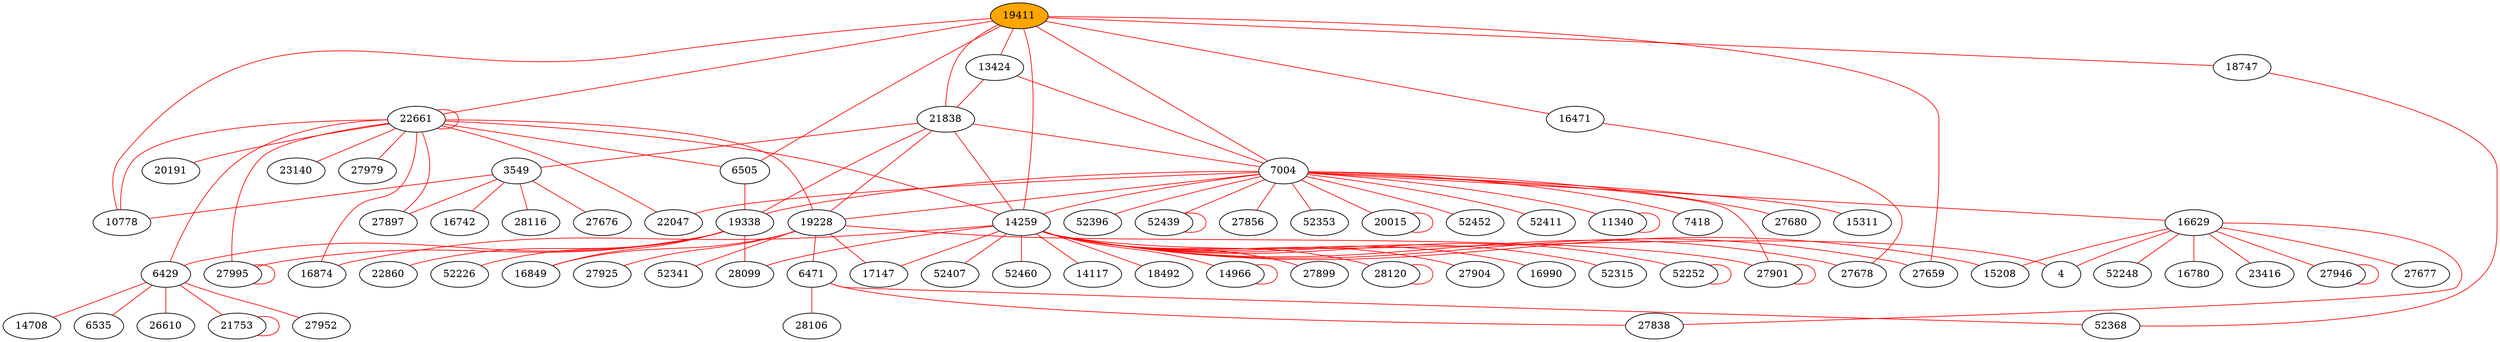 strict graph topology {
	19411 [label="19411", style="filled", color="black", fillcolor="orange"];
	"19411" -- "22661" [color=red];
	"22661" -- "20191" [color=red];
	"19411" -- "7004" [color=red];
	"7004" -- "11340" [color=red];
	"11340" -- "11340" [color=red];
	"19411" -- "13424" [color=red];
	"13424" -- "21838" [color=red];
	"21838" -- "7004" [color=red];
	"21838" -- "3549" [color=red];
	"3549" -- "27897" [color=red];
	"19411" -- "21838" [color=red];
	"22661" -- "27897" [color=red];
	"3549" -- "16742" [color=red];
	"22661" -- "19228" [color=red];
	"19228" -- "17147" [color=red];
	"21838" -- "14259" [color=red];
	"14259" -- "17147" [color=red];
	"19411" -- "14259" [color=red];
	"19228" -- "6471" [color=red];
	"7004" -- "19228" [color=red];
	"13424" -- "7004" [color=red];
	"7004" -- "19338" [color=red];
	"19338" -- "52226" [color=red];
	"22661" -- "6505" [color=red];
	"6505" -- "19338" [color=red];
	"7004" -- "16629" [color=red];
	"16629" -- "16780" [color=red];
	"22661" -- "14259" [color=red];
	"14259" -- "52460" [color=red];
	"7004" -- "14259" [color=red];
	"6471" -- "28106" [color=red];
	"21838" -- "19228" [color=red];
	"22661" -- "27995" [color=red];
	"27995" -- "27995" [color=red];
	"7004" -- "7418" [color=red];
	"7004" -- "27901" [color=red];
	"27901" -- "27901" [color=red];
	"19228" -- "27925" [color=red];
	"16629" -- "23416" [color=red];
	"7004" -- "27680" [color=red];
	"21838" -- "19338" [color=red];
	"19338" -- "27995" [color=red];
	"19411" -- "18747" [color=red];
	"18747" -- "52368" [color=red];
	"6471" -- "52368" [color=red];
	"19411" -- "16471" [color=red];
	"7004" -- "15311" [color=red];
	"7004" -- "22047" [color=red];
	"22661" -- "22047" [color=red];
	"7004" -- "52396" [color=red];
	"14259" -- "28099" [color=red];
	"19338" -- "28099" [color=red];
	"14259" -- "14117" [color=red];
	"14259" -- "27659" [color=red];
	"19411" -- "27659" [color=red];
	"22661" -- "22661" [color=red];
	"22661" -- "6429" [color=red];
	"19338" -- "6429" [color=red];
	"19228" -- "27901" [color=red];
	"19228" -- "52341" [color=red];
	"19338" -- "22860" [color=red];
	"7004" -- "52439" [color=red];
	"52439" -- "52439" [color=red];
	"6429" -- "6535" [color=red];
	"22661" -- "23140" [color=red];
	"22661" -- "16874" [color=red];
	"3549" -- "28116" [color=red];
	"14259" -- "16874" [color=red];
	"16629" -- "27946" [color=red];
	"27946" -- "27946" [color=red];
	"6429" -- "26610" [color=red];
	"16629" -- "27677" [color=red];
	"16471" -- "27678" [color=red];
	"14259" -- "27678" [color=red];
	"19411" -- "6505" [color=red];
	"14259" -- "18492" [color=red];
	"6429" -- "21753" [color=red];
	"21753" -- "21753" [color=red];
	"6471" -- "27838" [color=red];
	"16629" -- "27838" [color=red];
	"3549" -- "27676" [color=red];
	"14259" -- "14966" [color=red];
	"14966" -- "14966" [color=red];
	"19411" -- "10778" [color=red];
	"22661" -- "10778" [color=red];
	"7004" -- "27856" [color=red];
	"14259" -- "27899" [color=red];
	"14259" -- "27904" [color=red];
	"14259" -- "16990" [color=red];
	"6429" -- "27952" [color=red];
	"14259" -- "15208" [color=red];
	"16629" -- "15208" [color=red];
	"14259" -- "52252" [color=red];
	"52252" -- "52252" [color=red];
	"16629" -- "52248" [color=red];
	"3549" -- "10778" [color=red];
	"7004" -- "52353" [color=red];
	"14259" -- "52315" [color=red];
	"6429" -- "14708" [color=red];
	"7004" -- "20015" [color=red];
	"20015" -- "20015" [color=red];
	"22661" -- "27979" [color=red];
	"19228" -- "16849" [color=red];
	"19338" -- "16849" [color=red];
	"14259" -- "28120" [color=red];
	"28120" -- "28120" [color=red];
	"14259" -- "4" [color=red];
	"16629" -- "4" [color=red];
	"7004" -- "52452" [color=red];
	"14259" -- "52407" [color=red];
	"7004" -- "52411" [color=red];
}
